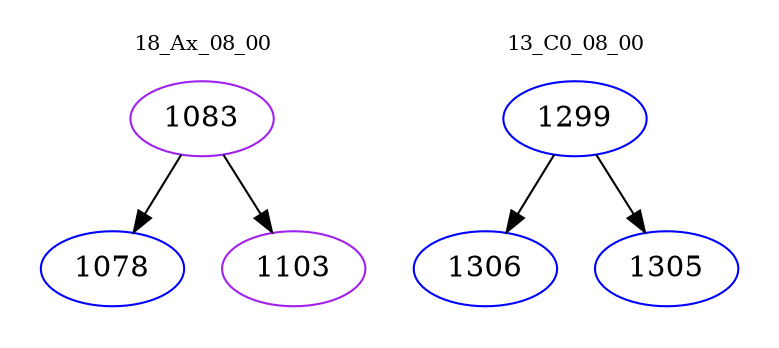 digraph{
subgraph cluster_0 {
color = white
label = "18_Ax_08_00";
fontsize=10;
T0_1083 [label="1083", color="purple"]
T0_1083 -> T0_1078 [color="black"]
T0_1078 [label="1078", color="blue"]
T0_1083 -> T0_1103 [color="black"]
T0_1103 [label="1103", color="purple"]
}
subgraph cluster_1 {
color = white
label = "13_C0_08_00";
fontsize=10;
T1_1299 [label="1299", color="blue"]
T1_1299 -> T1_1306 [color="black"]
T1_1306 [label="1306", color="blue"]
T1_1299 -> T1_1305 [color="black"]
T1_1305 [label="1305", color="blue"]
}
}
